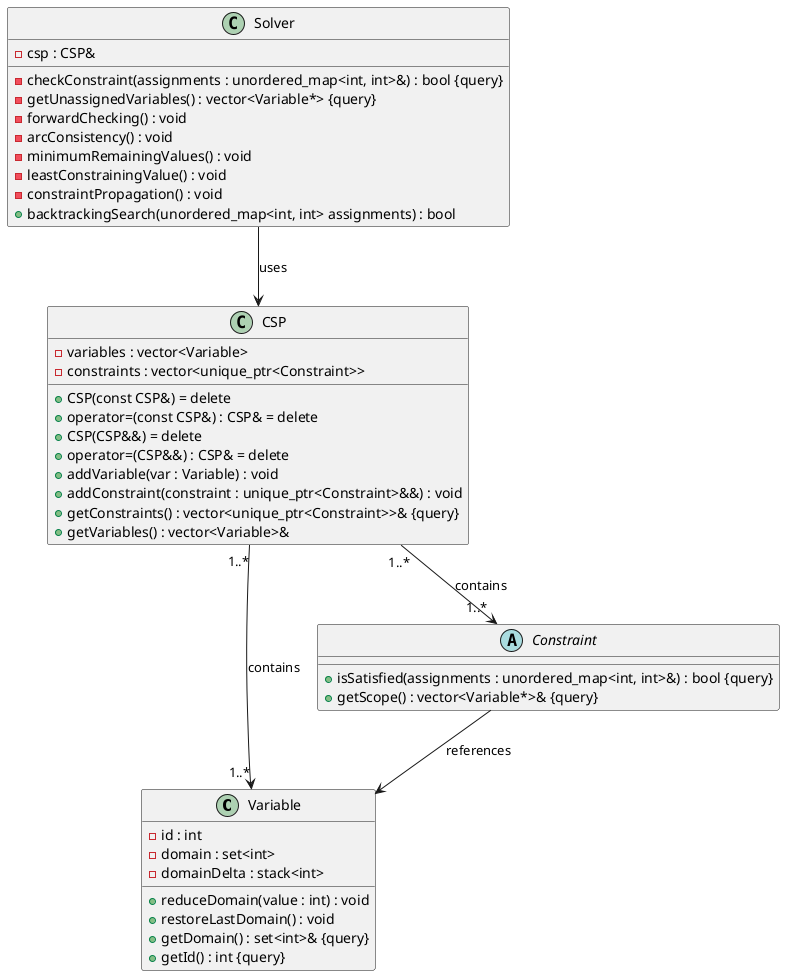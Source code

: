 @startuml

class Variable {
    - id : int
    - domain : set<int>
    - domainDelta : stack<int>
    + reduceDomain(value : int) : void
    + restoreLastDomain() : void
    + getDomain() : set<int>& {query}
    + getId() : int {query}
}

abstract class Constraint {
    + isSatisfied(assignments : unordered_map<int, int>&) : bool {query}
    + getScope() : vector<Variable*>& {query}
}

class CSP {
    - variables : vector<Variable>
    - constraints : vector<unique_ptr<Constraint>>
    + CSP(const CSP&) = delete
    + operator=(const CSP&) : CSP& = delete
    + CSP(CSP&&) = delete
    + operator=(CSP&&) : CSP& = delete
    + addVariable(var : Variable) : void
    + addConstraint(constraint : unique_ptr<Constraint>&&) : void
    + getConstraints() : vector<unique_ptr<Constraint>>& {query}
    + getVariables() : vector<Variable>&
}

class Solver {
    - csp : CSP&
    - checkConstraint(assignments : unordered_map<int, int>&) : bool {query}
    - getUnassignedVariables() : vector<Variable*> {query}
    - forwardChecking() : void
    - arcConsistency() : void
    - minimumRemainingValues() : void
    - leastConstrainingValue() : void
    - constraintPropagation() : void
    + backtrackingSearch(unordered_map<int, int> assignments) : bool
}

CSP "1..*" --> "1..*" Variable : contains
CSP "1..*" --> "1..*" Constraint : contains
Solver --> CSP : uses
Constraint --> Variable : references

@enduml
